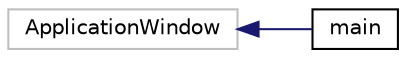 digraph "Graphical Class Hierarchy"
{
  edge [fontname="Helvetica",fontsize="10",labelfontname="Helvetica",labelfontsize="10"];
  node [fontname="Helvetica",fontsize="10",shape=record];
  rankdir="LR";
  Node31 [label="ApplicationWindow",height=0.2,width=0.4,color="grey75", fillcolor="white", style="filled"];
  Node31 -> Node0 [dir="back",color="midnightblue",fontsize="10",style="solid",fontname="Helvetica"];
  Node0 [label="main",height=0.2,width=0.4,color="black", fillcolor="white", style="filled",URL="$classmain.html",tooltip="QML instance : main The main view of the app. Begin on the selection menu then go to the visualizatio..."];
}
